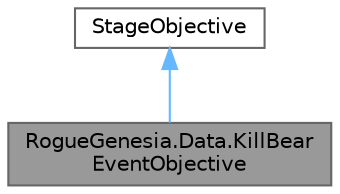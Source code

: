 digraph "RogueGenesia.Data.KillBearEventObjective"
{
 // LATEX_PDF_SIZE
  bgcolor="transparent";
  edge [fontname=Helvetica,fontsize=10,labelfontname=Helvetica,labelfontsize=10];
  node [fontname=Helvetica,fontsize=10,shape=box,height=0.2,width=0.4];
  Node1 [label="RogueGenesia.Data.KillBear\lEventObjective",height=0.2,width=0.4,color="gray40", fillcolor="grey60", style="filled", fontcolor="black",tooltip=" "];
  Node2 -> Node1 [dir="back",color="steelblue1",style="solid"];
  Node2 [label="StageObjective",height=0.2,width=0.4,color="gray40", fillcolor="white", style="filled",URL="$class_rogue_genesia_1_1_data_1_1_stage_objective.html",tooltip=" "];
}
